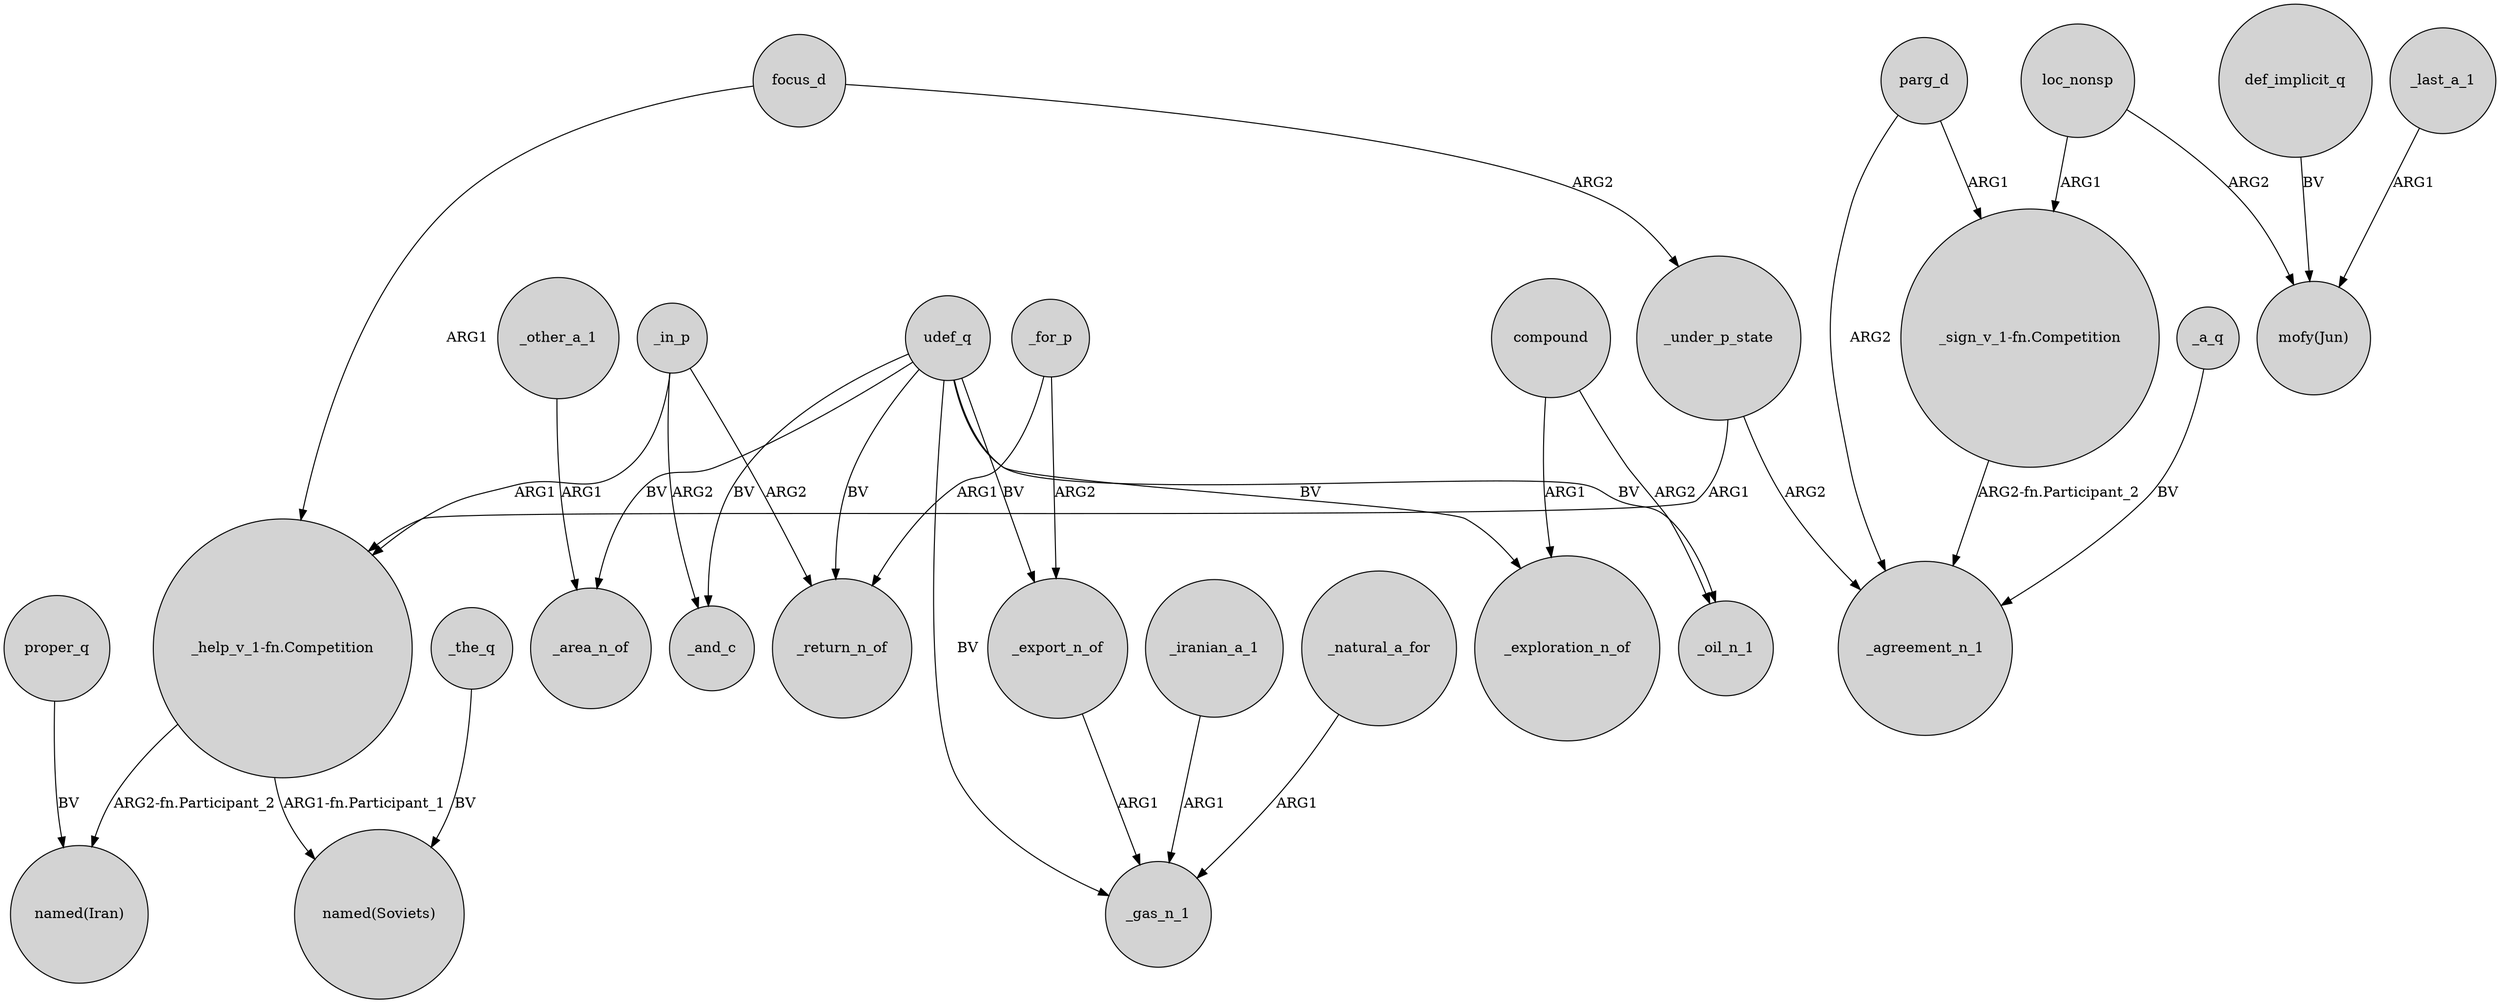 digraph {
	node [shape=circle style=filled]
	"_help_v_1-fn.Competition" -> "named(Soviets)" [label="ARG1-fn.Participant_1"]
	proper_q -> "named(Iran)" [label=BV]
	_in_p -> _and_c [label=ARG2]
	"_sign_v_1-fn.Competition" -> _agreement_n_1 [label="ARG2-fn.Participant_2"]
	parg_d -> _agreement_n_1 [label=ARG2]
	udef_q -> _area_n_of [label=BV]
	parg_d -> "_sign_v_1-fn.Competition" [label=ARG1]
	focus_d -> "_help_v_1-fn.Competition" [label=ARG1]
	_the_q -> "named(Soviets)" [label=BV]
	_in_p -> _return_n_of [label=ARG2]
	udef_q -> _oil_n_1 [label=BV]
	udef_q -> _export_n_of [label=BV]
	loc_nonsp -> "_sign_v_1-fn.Competition" [label=ARG1]
	_for_p -> _export_n_of [label=ARG2]
	udef_q -> _and_c [label=BV]
	def_implicit_q -> "mofy(Jun)" [label=BV]
	_iranian_a_1 -> _gas_n_1 [label=ARG1]
	_last_a_1 -> "mofy(Jun)" [label=ARG1]
	loc_nonsp -> "mofy(Jun)" [label=ARG2]
	_under_p_state -> "_help_v_1-fn.Competition" [label=ARG1]
	udef_q -> _exploration_n_of [label=BV]
	_a_q -> _agreement_n_1 [label=BV]
	udef_q -> _return_n_of [label=BV]
	compound -> _oil_n_1 [label=ARG2]
	compound -> _exploration_n_of [label=ARG1]
	_in_p -> "_help_v_1-fn.Competition" [label=ARG1]
	_export_n_of -> _gas_n_1 [label=ARG1]
	focus_d -> _under_p_state [label=ARG2]
	_natural_a_for -> _gas_n_1 [label=ARG1]
	_other_a_1 -> _area_n_of [label=ARG1]
	_under_p_state -> _agreement_n_1 [label=ARG2]
	udef_q -> _gas_n_1 [label=BV]
	"_help_v_1-fn.Competition" -> "named(Iran)" [label="ARG2-fn.Participant_2"]
	_for_p -> _return_n_of [label=ARG1]
}
